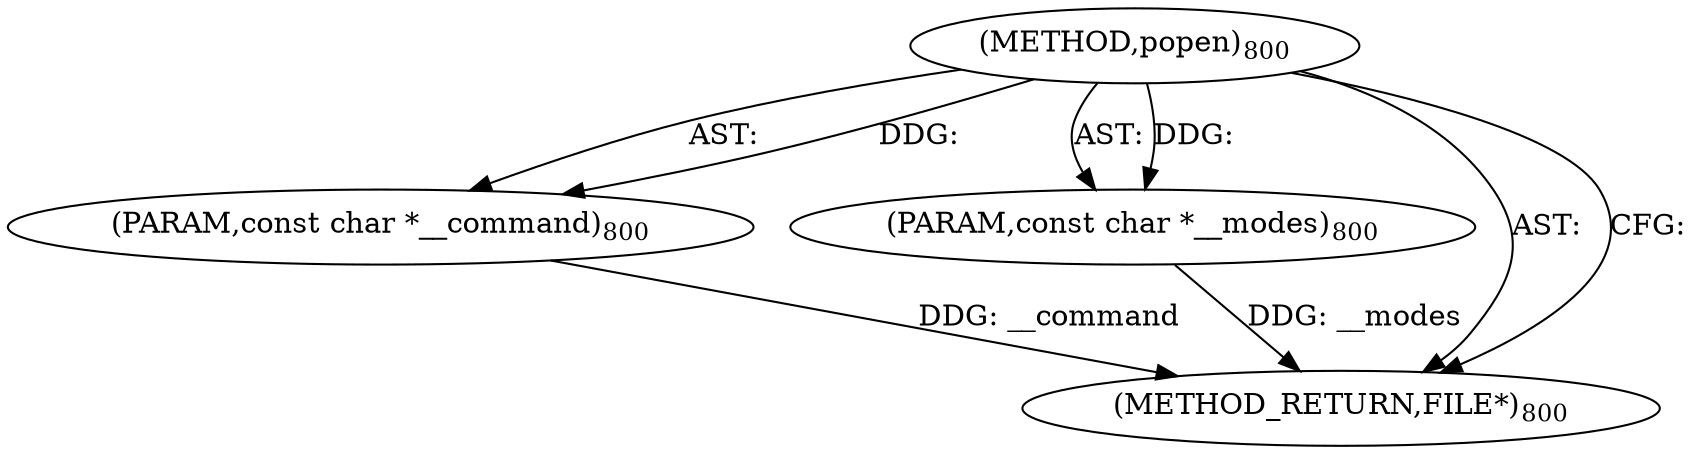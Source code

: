 digraph "popen" {  
"30302" [label = <(METHOD,popen)<SUB>800</SUB>> ]
"30303" [label = <(PARAM,const char *__command)<SUB>800</SUB>> ]
"30304" [label = <(PARAM,const char *__modes)<SUB>800</SUB>> ]
"30305" [label = <(METHOD_RETURN,FILE*)<SUB>800</SUB>> ]
  "30302" -> "30303"  [ label = "AST: "] 
  "30302" -> "30304"  [ label = "AST: "] 
  "30302" -> "30305"  [ label = "AST: "] 
  "30302" -> "30305"  [ label = "CFG: "] 
  "30303" -> "30305"  [ label = "DDG: __command"] 
  "30304" -> "30305"  [ label = "DDG: __modes"] 
  "30302" -> "30303"  [ label = "DDG: "] 
  "30302" -> "30304"  [ label = "DDG: "] 
}
